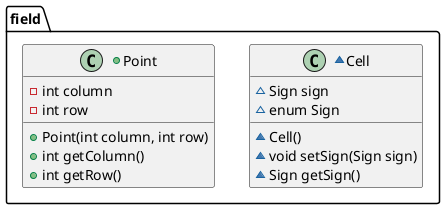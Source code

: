 @startuml
package field {
~class Cell {
    ~Sign sign
    ~enum Sign 

    ~Cell() 
    ~void setSign(Sign sign) 
    ~Sign getSign() 
}
+class Point {
    -int column
    -int row

    +Point(int column, int row) 
    +int getColumn() 
    +int getRow() 
}
}
@endtuml
